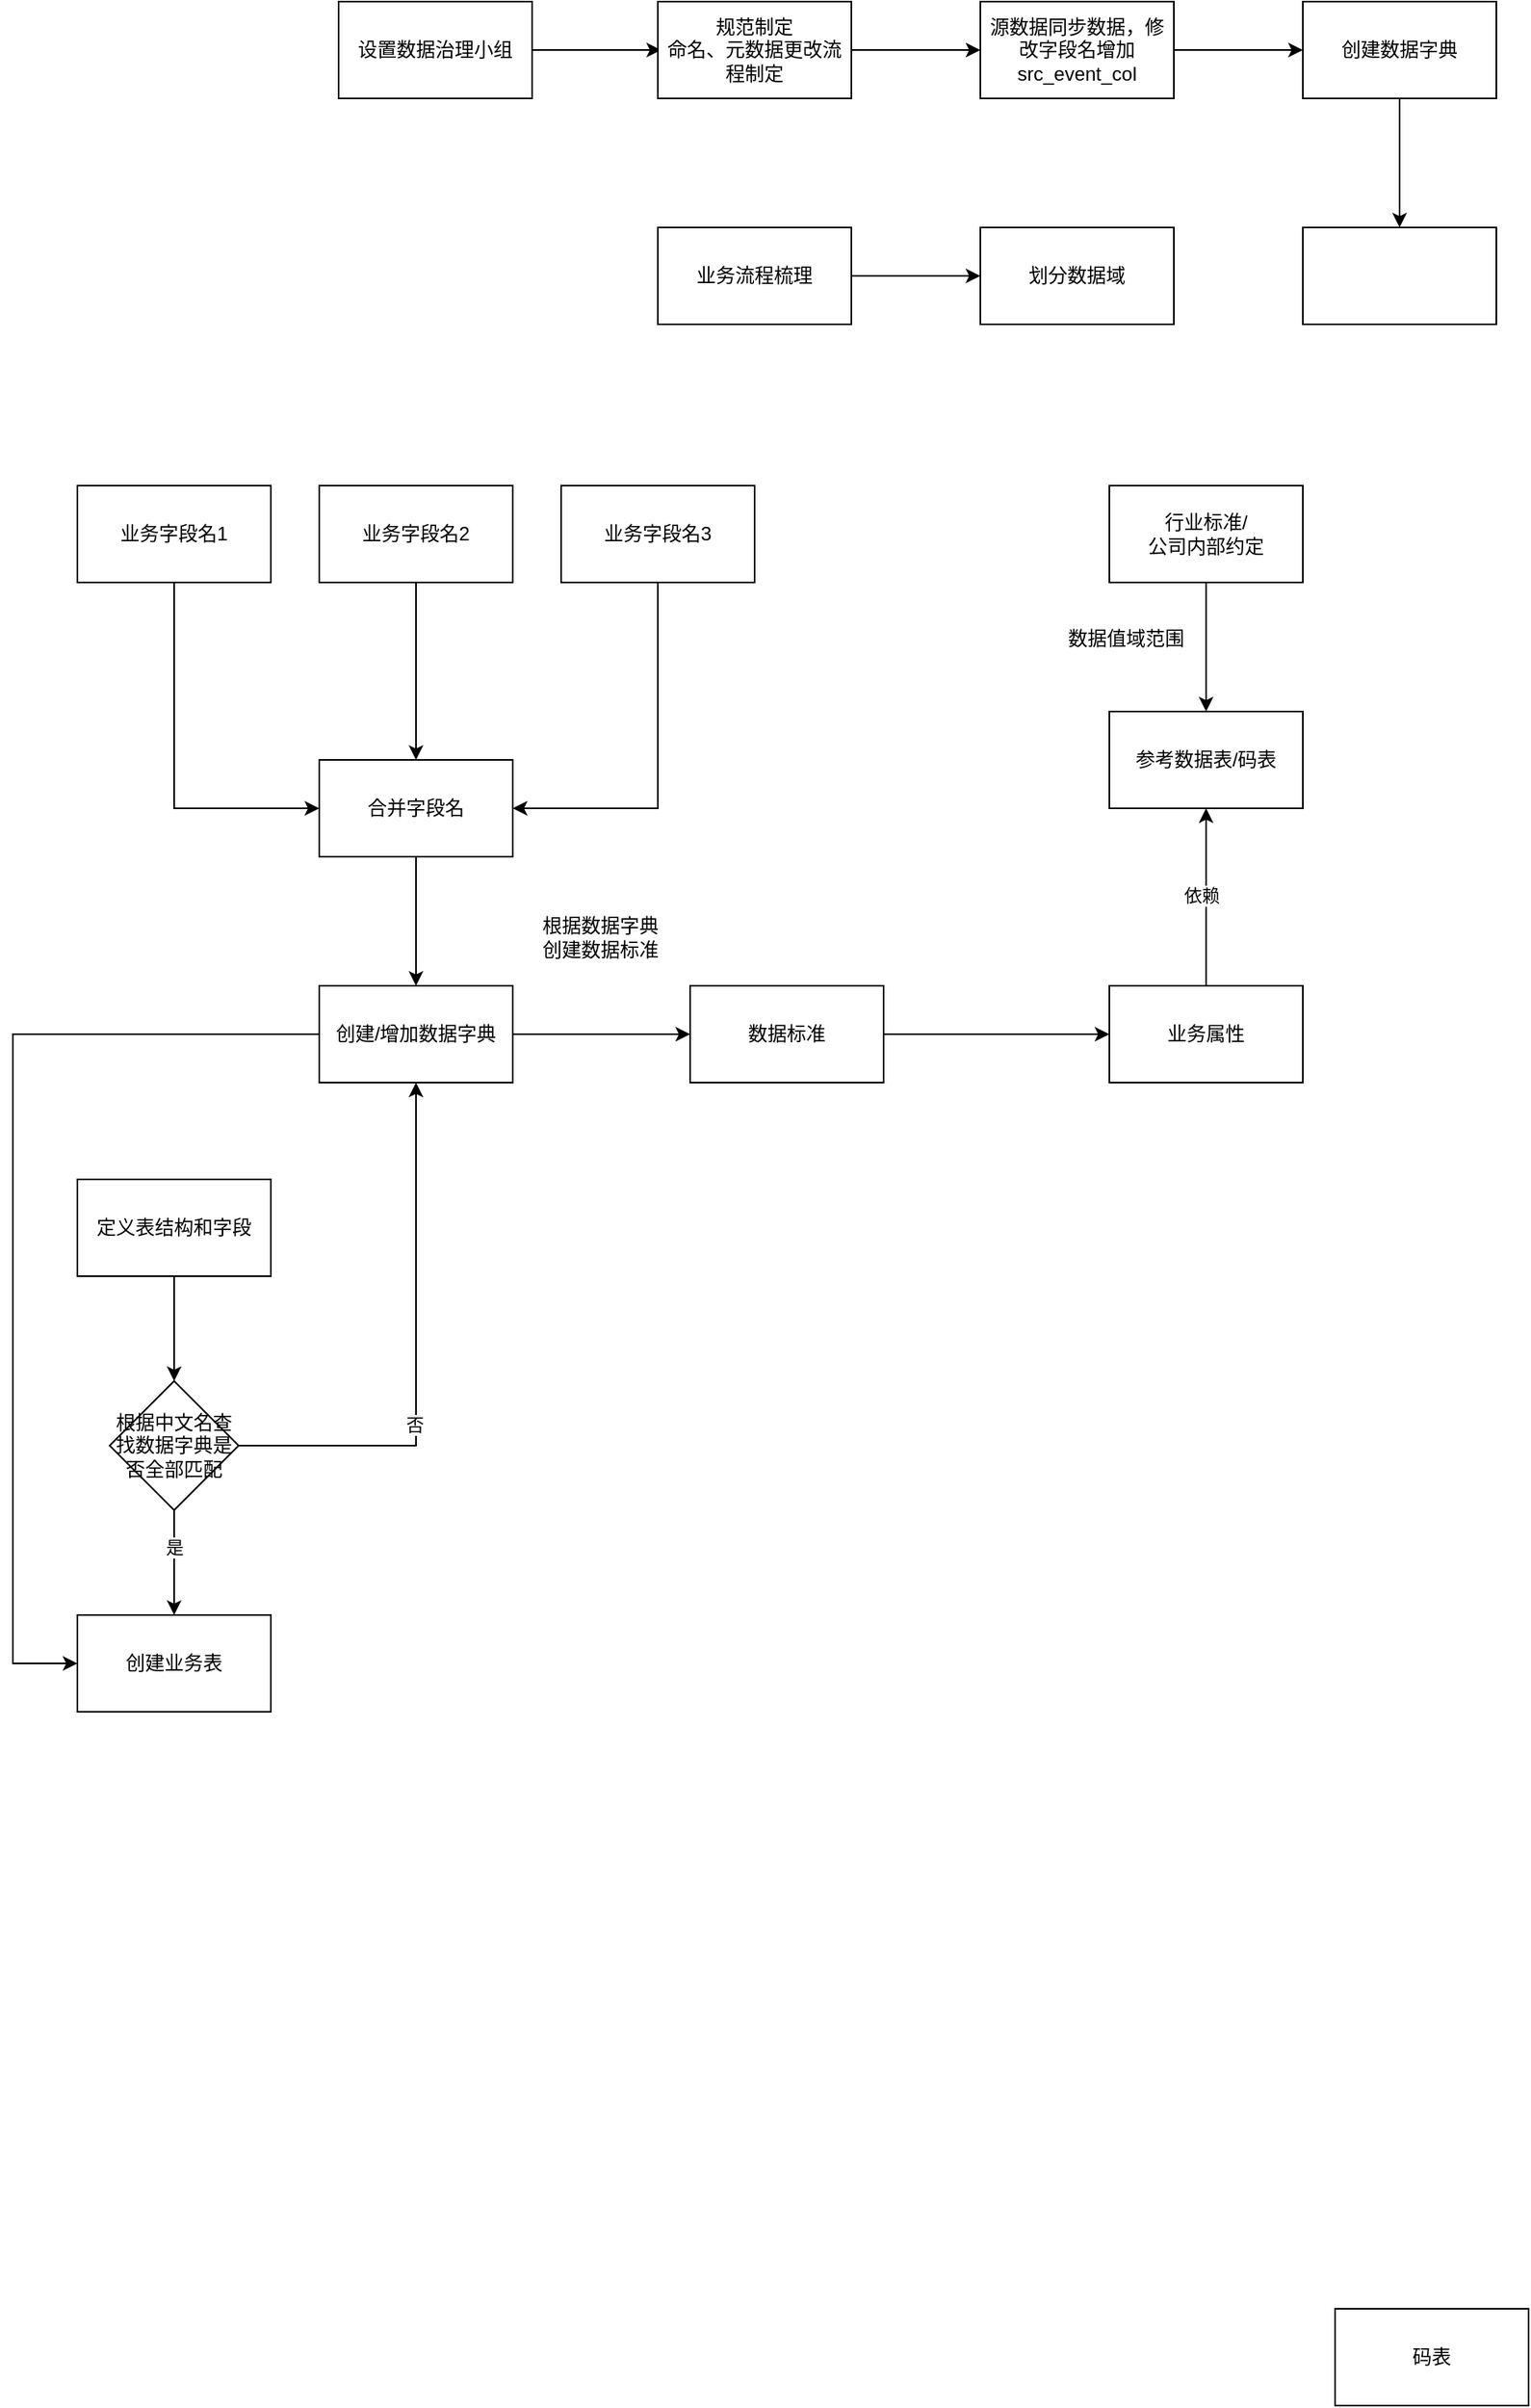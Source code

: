 <mxfile version="26.2.13">
  <diagram name="第 1 页" id="LGpQkXFBZSje_pIKsd2-">
    <mxGraphModel dx="2255" dy="966" grid="1" gridSize="10" guides="1" tooltips="1" connect="1" arrows="1" fold="1" page="1" pageScale="1" pageWidth="827" pageHeight="1169" math="0" shadow="0">
      <root>
        <mxCell id="0" />
        <mxCell id="1" parent="0" />
        <mxCell id="bRvlbwCG5lMqFlWXwj0g-3" value="" style="edgeStyle=orthogonalEdgeStyle;rounded=0;orthogonalLoop=1;jettySize=auto;html=1;" parent="1" edge="1">
          <mxGeometry relative="1" as="geometry">
            <mxPoint x="322" y="130" as="sourcePoint" />
            <mxPoint x="402" y="130" as="targetPoint" />
          </mxGeometry>
        </mxCell>
        <mxCell id="f3XSsmB6Q6Wn5nWm3caa-1" value="&lt;p&gt;设置数据治理小组&lt;/p&gt;" style="rounded=0;whiteSpace=wrap;html=1;align=center;" parent="1" vertex="1">
          <mxGeometry x="202" y="100" width="120" height="60" as="geometry" />
        </mxCell>
        <mxCell id="bRvlbwCG5lMqFlWXwj0g-5" value="" style="edgeStyle=orthogonalEdgeStyle;rounded=0;orthogonalLoop=1;jettySize=auto;html=1;" parent="1" source="bRvlbwCG5lMqFlWXwj0g-2" target="bRvlbwCG5lMqFlWXwj0g-4" edge="1">
          <mxGeometry relative="1" as="geometry" />
        </mxCell>
        <mxCell id="bRvlbwCG5lMqFlWXwj0g-2" value="规范制定&lt;div&gt;命名、元数据更改流程制定&lt;/div&gt;" style="rounded=0;whiteSpace=wrap;html=1;" parent="1" vertex="1">
          <mxGeometry x="400" y="100" width="120" height="60" as="geometry" />
        </mxCell>
        <mxCell id="bRvlbwCG5lMqFlWXwj0g-7" value="" style="edgeStyle=orthogonalEdgeStyle;rounded=0;orthogonalLoop=1;jettySize=auto;html=1;" parent="1" source="bRvlbwCG5lMqFlWXwj0g-4" target="bRvlbwCG5lMqFlWXwj0g-6" edge="1">
          <mxGeometry relative="1" as="geometry" />
        </mxCell>
        <mxCell id="bRvlbwCG5lMqFlWXwj0g-4" value="源数据同步数据，修改字段名增加src_event_col" style="whiteSpace=wrap;html=1;rounded=0;" parent="1" vertex="1">
          <mxGeometry x="600" y="100" width="120" height="60" as="geometry" />
        </mxCell>
        <mxCell id="bRvlbwCG5lMqFlWXwj0g-9" value="" style="edgeStyle=orthogonalEdgeStyle;rounded=0;orthogonalLoop=1;jettySize=auto;html=1;" parent="1" source="bRvlbwCG5lMqFlWXwj0g-6" target="bRvlbwCG5lMqFlWXwj0g-8" edge="1">
          <mxGeometry relative="1" as="geometry" />
        </mxCell>
        <mxCell id="bRvlbwCG5lMqFlWXwj0g-6" value="创建数据字典" style="whiteSpace=wrap;html=1;rounded=0;" parent="1" vertex="1">
          <mxGeometry x="800" y="100" width="120" height="60" as="geometry" />
        </mxCell>
        <mxCell id="bRvlbwCG5lMqFlWXwj0g-8" value="" style="whiteSpace=wrap;html=1;rounded=0;" parent="1" vertex="1">
          <mxGeometry x="800" y="240" width="120" height="60" as="geometry" />
        </mxCell>
        <mxCell id="bRvlbwCG5lMqFlWXwj0g-12" value="" style="edgeStyle=orthogonalEdgeStyle;rounded=0;orthogonalLoop=1;jettySize=auto;html=1;" parent="1" source="bRvlbwCG5lMqFlWXwj0g-10" target="bRvlbwCG5lMqFlWXwj0g-11" edge="1">
          <mxGeometry relative="1" as="geometry" />
        </mxCell>
        <mxCell id="bRvlbwCG5lMqFlWXwj0g-10" value="业务流程梳理" style="rounded=0;whiteSpace=wrap;html=1;" parent="1" vertex="1">
          <mxGeometry x="400" y="240" width="120" height="60" as="geometry" />
        </mxCell>
        <mxCell id="bRvlbwCG5lMqFlWXwj0g-11" value="划分数据域" style="whiteSpace=wrap;html=1;rounded=0;" parent="1" vertex="1">
          <mxGeometry x="600" y="240" width="120" height="60" as="geometry" />
        </mxCell>
        <mxCell id="bRvlbwCG5lMqFlWXwj0g-19" value="" style="edgeStyle=orthogonalEdgeStyle;rounded=0;orthogonalLoop=1;jettySize=auto;html=1;" parent="1" source="bRvlbwCG5lMqFlWXwj0g-13" target="bRvlbwCG5lMqFlWXwj0g-18" edge="1">
          <mxGeometry relative="1" as="geometry" />
        </mxCell>
        <mxCell id="bRvlbwCG5lMqFlWXwj0g-13" value="定义表结构和字段" style="rounded=0;whiteSpace=wrap;html=1;" parent="1" vertex="1">
          <mxGeometry x="40" y="830" width="120" height="60" as="geometry" />
        </mxCell>
        <mxCell id="bRvlbwCG5lMqFlWXwj0g-21" value="" style="edgeStyle=orthogonalEdgeStyle;rounded=0;orthogonalLoop=1;jettySize=auto;html=1;" parent="1" source="bRvlbwCG5lMqFlWXwj0g-18" target="bRvlbwCG5lMqFlWXwj0g-20" edge="1">
          <mxGeometry relative="1" as="geometry" />
        </mxCell>
        <mxCell id="bRvlbwCG5lMqFlWXwj0g-25" value="是" style="edgeLabel;html=1;align=center;verticalAlign=middle;resizable=0;points=[];" parent="bRvlbwCG5lMqFlWXwj0g-21" vertex="1" connectable="0">
          <mxGeometry x="-0.311" relative="1" as="geometry">
            <mxPoint as="offset" />
          </mxGeometry>
        </mxCell>
        <mxCell id="bRvlbwCG5lMqFlWXwj0g-23" value="" style="edgeStyle=orthogonalEdgeStyle;rounded=0;orthogonalLoop=1;jettySize=auto;html=1;entryX=0.5;entryY=1;entryDx=0;entryDy=0;" parent="1" source="bRvlbwCG5lMqFlWXwj0g-18" target="GfLu2Ycbbn2NH8b7wBiE-18" edge="1">
          <mxGeometry relative="1" as="geometry">
            <mxPoint x="350" y="1040" as="targetPoint" />
          </mxGeometry>
        </mxCell>
        <mxCell id="bRvlbwCG5lMqFlWXwj0g-26" value="否" style="edgeLabel;html=1;align=center;verticalAlign=middle;resizable=0;points=[];" parent="bRvlbwCG5lMqFlWXwj0g-23" vertex="1" connectable="0">
          <mxGeometry x="-0.267" y="1" relative="1" as="geometry">
            <mxPoint as="offset" />
          </mxGeometry>
        </mxCell>
        <mxCell id="bRvlbwCG5lMqFlWXwj0g-18" value="根据中文名查找数据字典是否全部匹配" style="rhombus;whiteSpace=wrap;html=1;rounded=0;" parent="1" vertex="1">
          <mxGeometry x="60" y="955" width="80" height="80" as="geometry" />
        </mxCell>
        <mxCell id="bRvlbwCG5lMqFlWXwj0g-20" value="创建业务表" style="whiteSpace=wrap;html=1;rounded=0;" parent="1" vertex="1">
          <mxGeometry x="40" y="1100" width="120" height="60" as="geometry" />
        </mxCell>
        <mxCell id="GfLu2Ycbbn2NH8b7wBiE-15" style="edgeStyle=orthogonalEdgeStyle;rounded=0;orthogonalLoop=1;jettySize=auto;html=1;entryX=0;entryY=0.5;entryDx=0;entryDy=0;exitX=0.5;exitY=1;exitDx=0;exitDy=0;" edge="1" parent="1" source="GfLu2Ycbbn2NH8b7wBiE-1" target="GfLu2Ycbbn2NH8b7wBiE-14">
          <mxGeometry relative="1" as="geometry" />
        </mxCell>
        <mxCell id="GfLu2Ycbbn2NH8b7wBiE-1" value="业务字段名1" style="rounded=0;whiteSpace=wrap;html=1;" vertex="1" parent="1">
          <mxGeometry x="40" y="400" width="120" height="60" as="geometry" />
        </mxCell>
        <mxCell id="GfLu2Ycbbn2NH8b7wBiE-16" style="edgeStyle=orthogonalEdgeStyle;rounded=0;orthogonalLoop=1;jettySize=auto;html=1;entryX=0.5;entryY=0;entryDx=0;entryDy=0;" edge="1" parent="1" source="GfLu2Ycbbn2NH8b7wBiE-2" target="GfLu2Ycbbn2NH8b7wBiE-14">
          <mxGeometry relative="1" as="geometry" />
        </mxCell>
        <mxCell id="GfLu2Ycbbn2NH8b7wBiE-2" value="业务字段名2" style="rounded=0;whiteSpace=wrap;html=1;" vertex="1" parent="1">
          <mxGeometry x="190" y="400" width="120" height="60" as="geometry" />
        </mxCell>
        <mxCell id="GfLu2Ycbbn2NH8b7wBiE-17" style="edgeStyle=orthogonalEdgeStyle;rounded=0;orthogonalLoop=1;jettySize=auto;html=1;entryX=1;entryY=0.5;entryDx=0;entryDy=0;exitX=0.5;exitY=1;exitDx=0;exitDy=0;" edge="1" parent="1" source="GfLu2Ycbbn2NH8b7wBiE-3" target="GfLu2Ycbbn2NH8b7wBiE-14">
          <mxGeometry relative="1" as="geometry" />
        </mxCell>
        <mxCell id="GfLu2Ycbbn2NH8b7wBiE-3" value="业务字段名3" style="rounded=0;whiteSpace=wrap;html=1;" vertex="1" parent="1">
          <mxGeometry x="340" y="400" width="120" height="60" as="geometry" />
        </mxCell>
        <mxCell id="GfLu2Ycbbn2NH8b7wBiE-4" value="码表" style="whiteSpace=wrap;html=1;" vertex="1" parent="1">
          <mxGeometry x="820" y="1530" width="120" height="60" as="geometry" />
        </mxCell>
        <mxCell id="GfLu2Ycbbn2NH8b7wBiE-5" value="参考数据表/码表" style="whiteSpace=wrap;html=1;" vertex="1" parent="1">
          <mxGeometry x="680" y="540" width="120" height="60" as="geometry" />
        </mxCell>
        <mxCell id="GfLu2Ycbbn2NH8b7wBiE-7" style="edgeStyle=orthogonalEdgeStyle;rounded=0;orthogonalLoop=1;jettySize=auto;html=1;entryX=0.5;entryY=0;entryDx=0;entryDy=0;" edge="1" parent="1" source="GfLu2Ycbbn2NH8b7wBiE-6" target="GfLu2Ycbbn2NH8b7wBiE-5">
          <mxGeometry relative="1" as="geometry" />
        </mxCell>
        <mxCell id="GfLu2Ycbbn2NH8b7wBiE-6" value="行业标准/&lt;div&gt;公司内部约定&lt;/div&gt;" style="whiteSpace=wrap;html=1;" vertex="1" parent="1">
          <mxGeometry x="680" y="400" width="120" height="60" as="geometry" />
        </mxCell>
        <mxCell id="GfLu2Ycbbn2NH8b7wBiE-8" value="数据值域范围" style="text;html=1;align=center;verticalAlign=middle;resizable=0;points=[];autosize=1;strokeColor=none;fillColor=none;" vertex="1" parent="1">
          <mxGeometry x="640" y="480" width="100" height="30" as="geometry" />
        </mxCell>
        <mxCell id="GfLu2Ycbbn2NH8b7wBiE-11" value="" style="edgeStyle=orthogonalEdgeStyle;rounded=0;orthogonalLoop=1;jettySize=auto;html=1;" edge="1" parent="1" source="GfLu2Ycbbn2NH8b7wBiE-9" target="GfLu2Ycbbn2NH8b7wBiE-10">
          <mxGeometry relative="1" as="geometry" />
        </mxCell>
        <mxCell id="GfLu2Ycbbn2NH8b7wBiE-9" value="数据标准" style="whiteSpace=wrap;html=1;" vertex="1" parent="1">
          <mxGeometry x="420" y="710" width="120" height="60" as="geometry" />
        </mxCell>
        <mxCell id="GfLu2Ycbbn2NH8b7wBiE-12" style="edgeStyle=orthogonalEdgeStyle;rounded=0;orthogonalLoop=1;jettySize=auto;html=1;entryX=0.5;entryY=1;entryDx=0;entryDy=0;" edge="1" parent="1" source="GfLu2Ycbbn2NH8b7wBiE-10" target="GfLu2Ycbbn2NH8b7wBiE-5">
          <mxGeometry relative="1" as="geometry" />
        </mxCell>
        <mxCell id="GfLu2Ycbbn2NH8b7wBiE-13" value="依赖" style="edgeLabel;html=1;align=center;verticalAlign=middle;resizable=0;points=[];" vertex="1" connectable="0" parent="GfLu2Ycbbn2NH8b7wBiE-12">
          <mxGeometry x="0.025" y="3" relative="1" as="geometry">
            <mxPoint as="offset" />
          </mxGeometry>
        </mxCell>
        <mxCell id="GfLu2Ycbbn2NH8b7wBiE-10" value="业务属性" style="whiteSpace=wrap;html=1;" vertex="1" parent="1">
          <mxGeometry x="680" y="710" width="120" height="60" as="geometry" />
        </mxCell>
        <mxCell id="GfLu2Ycbbn2NH8b7wBiE-19" style="edgeStyle=orthogonalEdgeStyle;rounded=0;orthogonalLoop=1;jettySize=auto;html=1;" edge="1" parent="1" source="GfLu2Ycbbn2NH8b7wBiE-14" target="GfLu2Ycbbn2NH8b7wBiE-18">
          <mxGeometry relative="1" as="geometry" />
        </mxCell>
        <mxCell id="GfLu2Ycbbn2NH8b7wBiE-14" value="合并字段名" style="rounded=0;whiteSpace=wrap;html=1;" vertex="1" parent="1">
          <mxGeometry x="190" y="570" width="120" height="60" as="geometry" />
        </mxCell>
        <mxCell id="GfLu2Ycbbn2NH8b7wBiE-21" style="edgeStyle=orthogonalEdgeStyle;rounded=0;orthogonalLoop=1;jettySize=auto;html=1;entryX=0;entryY=0.5;entryDx=0;entryDy=0;" edge="1" parent="1" source="GfLu2Ycbbn2NH8b7wBiE-18" target="GfLu2Ycbbn2NH8b7wBiE-9">
          <mxGeometry relative="1" as="geometry" />
        </mxCell>
        <mxCell id="GfLu2Ycbbn2NH8b7wBiE-24" style="edgeStyle=orthogonalEdgeStyle;rounded=0;orthogonalLoop=1;jettySize=auto;html=1;entryX=0;entryY=0.5;entryDx=0;entryDy=0;" edge="1" parent="1" source="GfLu2Ycbbn2NH8b7wBiE-18" target="bRvlbwCG5lMqFlWXwj0g-20">
          <mxGeometry relative="1" as="geometry">
            <Array as="points">
              <mxPoint y="740" />
              <mxPoint y="1130" />
            </Array>
          </mxGeometry>
        </mxCell>
        <mxCell id="GfLu2Ycbbn2NH8b7wBiE-18" value="创建/增加数据字典" style="whiteSpace=wrap;html=1;rounded=0;" vertex="1" parent="1">
          <mxGeometry x="190" y="710" width="120" height="60" as="geometry" />
        </mxCell>
        <mxCell id="GfLu2Ycbbn2NH8b7wBiE-20" value="根据数据字典&lt;div&gt;创建数据标准&lt;/div&gt;" style="text;html=1;align=center;verticalAlign=middle;resizable=0;points=[];autosize=1;strokeColor=none;fillColor=none;" vertex="1" parent="1">
          <mxGeometry x="314" y="660" width="100" height="40" as="geometry" />
        </mxCell>
      </root>
    </mxGraphModel>
  </diagram>
</mxfile>
